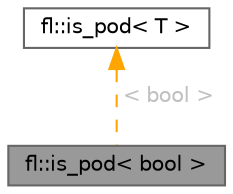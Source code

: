 digraph "fl::is_pod&lt; bool &gt;"
{
 // LATEX_PDF_SIZE
  bgcolor="transparent";
  edge [fontname=Helvetica,fontsize=10,labelfontname=Helvetica,labelfontsize=10];
  node [fontname=Helvetica,fontsize=10,shape=box,height=0.2,width=0.4];
  Node1 [id="Node000001",label="fl::is_pod\< bool \>",height=0.2,width=0.4,color="gray40", fillcolor="grey60", style="filled", fontcolor="black",tooltip=" "];
  Node2 -> Node1 [id="edge1_Node000001_Node000002",dir="back",color="orange",style="dashed",tooltip=" ",label=" \< bool \>",fontcolor="grey" ];
  Node2 [id="Node000002",label="fl::is_pod\< T \>",height=0.2,width=0.4,color="gray40", fillcolor="white", style="filled",URL="$d5/dfa/structfl_1_1is__pod.html",tooltip=" "];
}
